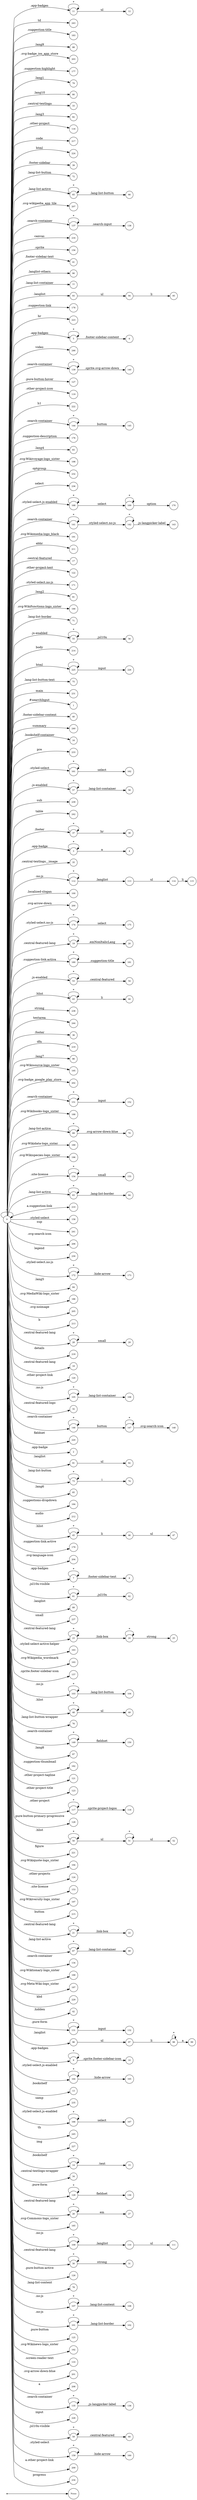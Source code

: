 digraph NFA {
  rankdir=LR;
  node [shape=circle, fontsize=10];
  __start [shape=point, label=""];
  __start -> None;
  11 [label="11"];
  243 [label="243"];
  183 [label="183"];
  88 [label="88"];
  203 [label="203"];
  140 [label="140"];
  130 [label="130"];
  160 [label="160"];
  177 [label="177"];
  79 [label="79"];
  80 [label="80"];
  33 [label="33"];
  82 [label="82"];
  92 [label="92"];
  116 [label="116"];
  217 [label="217"];
  224 [label="224"];
  39 [label="39"];
  54 [label="54"];
  138 [label="138"];
  72 [label="72"];
  65 [label="65"];
  111 [label="111"];
  207 [label="207"];
  137 [label="137"];
  6 [label="6"];
  132 [label="132"];
  216 [label="216"];
  156 [label="156"];
  41 [label="41"];
  90 [label="90"];
  64 [label="64"];
  51 [label="51"];
  97 [label="97"];
  58 [label="58"];
  77 [label="77"];
  24 [label="24"];
  147 [label="147"];
  155 [label="155"];
  93 [label="93"];
  178 [label="178"];
  223 [label="223"];
  5 [label="5"];
  246 [label="246"];
  139 [label="139"];
  226 [label="226"];
  4 [label="4"];
  127 [label="127"];
  119 [label="119"];
  222 [label="222"];
  99 [label="99"];
  144 [label="144"];
  176 [label="176"];
  83 [label="83"];
  198 [label="198"];
  232 [label="232"];
  236 [label="236"];
  168 [label="168"];
  141 [label="141"];
  191 [label="191"];
  110 [label="110"];
  211 [label="211"];
  17 [label="17"];
  162 [label="162"];
  122 [label="122"];
  95 [label="95"];
  106 [label="106"];
  171 [label="171"];
  44 [label="44"];
  81 [label="81"];
  190 [label="190"];
  71 [label="71"];
  55 [label="55"];
  214 [label="214"];
  225 [label="225"];
  75 [label="75"];
  231 [label="231"];
  1 [label="1"];
  40 [label="40"];
  173 [label="173"];
  102 [label="102"];
  15 [label="15"];
  240 [label="240"];
  16 [label="16"];
  233 [label="233"];
  161 [label="161"];
  57 [label="57"];
  239 [label="239"];
  49 [label="49"];
  74 [label="74"];
  170 [label="170"];
  242 [label="242"];
  37 [label="37"];
  150 [label="150"];
  3 [label="3"];
  35 [label="35"];
  112 [label="112"];
  175 [label="175"];
  100 [label="100"];
  200 [label="200"];
  174 [label="174"];
  60 [label="60"];
  19 [label="19"];
  180 [label="180"];
  53 [label="53"];
  43 [label="43"];
  238 [label="238"];
  244 [label="244"];
  167 [label="167"];
  36 [label="36"];
  219 [label="219"];
  86 [label="86"];
  195 [label="195"];
  202 [label="202"];
  151 [label="151"];
  188 [label="188"];
  69 [label="69"];
  181 [label="181"];
  189 [label="189"];
  22 [label="22"];
  196 [label="196"];
  70 [label="70"];
  154 [label="154"];
  63 [label="63"];
  10 [label="10"];
  210 [label="210"];
  145 [label="145"];
  20 [label="20"];
  158 [label="158"];
  241 [label="241"];
  47 [label="47"];
  98 [label="98"];
  206 [label="206"];
  94 [label="94"];
  230 [label="230"];
  172 [label="172"];
  113 [label="113"];
  84 [label="84"];
  143 [label="143"];
  186 [label="186"];
  205 [label="205"];
  213 [label="213"];
  28 [label="28"];
  56 [label="56"];
  218 [label="218"];
  118 [label="118"];
  18 [label="18"];
  120 [label="120"];
  105 [label="105"];
  62 [label="62"];
  152 [label="152"];
  32 [label="32"];
  142 [label="142"];
  146 [label="146"];
  220 [label="220"];
  2 [label="2"];
  91 [label="91"];
  73 [label="73"];
  85 [label="85"];
  184 [label="184"];
  212 [label="212"];
  45 [label="45"];
  179 [label="179"];
  204 [label="204"];
  7 [label="7"];
  46 [label="46"];
  61 [label="61"];
  114 [label="114"];
  148 [label="148"];
  89 [label="89"];
  237 [label="237"];
  23 [label="23"];
  115 [label="115"];
  163 [label="163"];
  193 [label="193"];
  157 [label="157"];
  103 [label="103"];
  48 [label="48"];
  76 [label="76"];
  149 [label="149"];
  87 [label="87"];
  182 [label="182"];
  104 [label="104"];
  121 [label="121"];
  123 [label="123"];
  117 [label="117"];
  108 [label="108"];
  169 [label="169"];
  25 [label="25"];
  128 [label="128"];
  12 [label="12"];
  8 [label="8"];
  50 [label="50"];
  27 [label="27"];
  221 [label="221"];
  194 [label="194"];
  124 [label="124"];
  153 [label="153"];
  52 [label="52"];
  66 [label="66"];
  197 [label="197"];
  29 [label="29"];
  215 [label="215"];
  21 [label="21"];
  67 [label="67"];
  134 [label="134"];
  199 [label="199"];
  187 [label="187"];
  229 [label="229"];
  42 [label="42"];
  131 [label="131"];
  96 [label="96"];
  9 [label="9"];
  164 [label="164"];
  13 [label="13"];
  235 [label="235"];
  166 [label="166"];
  245 [label="245"];
  0 [label="0"];
  227 [label="227"];
  14 [label="14"];
  34 [label="34"];
  165 [label="165"];
  129 [label="129"];
  26 [label="26"];
  136 [label="136"];
  185 [label="185"];
  109 [label="109"];
  30 [label="30"];
  126 [label="126"];
  78 [label="78"];
  107 [label="107"];
  101 [label="101"];
  125 [label="125"];
  192 [label="192"];
  133 [label="133"];
  201 [label="201"];
  208 [label="208"];
  135 [label="135"];
  228 [label="228"];
  59 [label="59"];
  159 [label="159"];
  31 [label="31"];
  68 [label="68"];
  209 [label="209"];
  38 [label="38"];
  234 [label="234"];
  { node [shape=doublecircle]; 1 2 4 6 8 10 12 13 15 16 17 18 20 22 25 27 29 31 32 33 34 35 36 38 39 40 41 42 44 47 49 52 54 56 58 60 62 64 66 68 70 71 72 74 75 76 77 78 79 80 81 82 83 84 85 86 87 88 89 90 92 95 99 100 102 104 106 108 111 115 116 118 119 120 121 122 123 124 125 126 127 128 130 132 133 134 136 138 140 143 145 148 150 152 153 155 156 157 158 160 162 163 165 167 170 171 173 175 176 177 178 179 181 182 183 184 185 186 187 188 189 190 191 192 193 194 195 196 197 198 199 200 201 202 203 204 205 206 207 208 209 210 211 212 213 214 215 216 217 218 219 220 221 222 223 224 226 227 228 229 230 231 232 233 234 235 236 237 238 239 240 241 242 243 244 245 246 }
  0 -> 0 [label="*"];
  0 -> 1 [label="#searchInput"];
  0 -> 2 [label=".app-badge"];
  0 -> 3 [label=".app-badge"];
  3 -> 3 [label="*"];
  3 -> 4 [label="a"];
  0 -> 5 [label=".app-badges"];
  5 -> 5 [label="*"];
  5 -> 6 [label=".footer-sidebar-content"];
  0 -> 7 [label=".app-badges"];
  7 -> 7 [label="*"];
  7 -> 8 [label=".footer-sidebar-text"];
  0 -> 9 [label=".app-badges"];
  9 -> 9 [label="*"];
  9 -> 10 [label=".sprite.footer-sidebar-icon"];
  0 -> 11 [label=".app-badges"];
  11 -> 11 [label="*"];
  11 -> 12 [label="ul"];
  0 -> 13 [label=".bookshelf"];
  0 -> 14 [label=".bookshelf"];
  14 -> 14 [label="*"];
  14 -> 15 [label=".text"];
  0 -> 16 [label=".bookshelf-container"];
  0 -> 17 [label=".central-featured"];
  0 -> 18 [label=".central-featured-lang"];
  0 -> 19 [label=".central-featured-lang"];
  19 -> 19 [label="*"];
  19 -> 20 [label=".emNonItalicLang"];
  0 -> 21 [label=".central-featured-lang"];
  21 -> 21 [label="*"];
  21 -> 22 [label=".link-box"];
  0 -> 23 [label=".central-featured-lang"];
  23 -> 23 [label="*"];
  23 -> 24 [label=".link-box"];
  24 -> 24 [label="*"];
  24 -> 25 [label="strong"];
  0 -> 26 [label=".central-featured-lang"];
  26 -> 26 [label="*"];
  26 -> 27 [label="em"];
  0 -> 28 [label=".central-featured-lang"];
  28 -> 28 [label="*"];
  28 -> 29 [label="small"];
  0 -> 30 [label=".central-featured-lang"];
  30 -> 30 [label="*"];
  30 -> 31 [label="strong"];
  0 -> 32 [label=".central-featured-logo"];
  0 -> 33 [label=".central-textlogo"];
  0 -> 34 [label=".central-textlogo-wrapper"];
  0 -> 35 [label=".central-textlogo__image"];
  0 -> 36 [label=".footer"];
  0 -> 37 [label=".footer"];
  37 -> 37 [label="*"];
  37 -> 38 [label="hr"];
  0 -> 39 [label=".footer-sidebar"];
  0 -> 40 [label=".footer-sidebar-content"];
  0 -> 41 [label=".footer-sidebar-text"];
  0 -> 42 [label=".hidden"];
  0 -> 43 [label=".hlist"];
  43 -> 43 [label="*"];
  43 -> 44 [label="li"];
  0 -> 45 [label=".hlist"];
  45 -> 45 [label="*"];
  45 -> 46 [label="li"];
  46 -> 47 [label="ul"];
  0 -> 48 [label=".hlist"];
  48 -> 48 [label="*"];
  48 -> 49 [label="ul"];
  0 -> 50 [label=".hlist"];
  50 -> 50 [label="*"];
  50 -> 51 [label="ul"];
  51 -> 51 [label="*"];
  51 -> 52 [label="ul"];
  0 -> 53 [label=".js-enabled"];
  53 -> 53 [label="*"];
  53 -> 54 [label=".central-featured"];
  0 -> 55 [label=".js-enabled"];
  55 -> 55 [label="*"];
  55 -> 56 [label=".jsl10n"];
  0 -> 57 [label=".js-enabled"];
  57 -> 57 [label="*"];
  57 -> 58 [label=".lang-list-container"];
  0 -> 59 [label=".jsl10n-visible"];
  59 -> 59 [label="*"];
  59 -> 60 [label=".central-featured"];
  0 -> 61 [label=".jsl10n-visible"];
  61 -> 61 [label="*"];
  61 -> 62 [label=".jsl10n"];
  0 -> 63 [label=".lang-list-active"];
  63 -> 63 [label="*"];
  63 -> 64 [label=".lang-list-border"];
  0 -> 65 [label=".lang-list-active"];
  65 -> 65 [label="*"];
  65 -> 66 [label=".lang-list-button"];
  0 -> 67 [label=".lang-list-active"];
  67 -> 67 [label="*"];
  67 -> 68 [label=".lang-list-container"];
  0 -> 69 [label=".lang-list-active"];
  69 -> 69 [label="*"];
  69 -> 70 [label=".svg-arrow-down-blue"];
  0 -> 71 [label=".lang-list-border"];
  0 -> 72 [label=".lang-list-button"];
  0 -> 73 [label=".lang-list-button"];
  73 -> 73 [label="*"];
  73 -> 74 [label="i"];
  0 -> 75 [label=".lang-list-button-text"];
  0 -> 76 [label=".lang-list-button-wrapper"];
  0 -> 77 [label=".lang-list-container"];
  0 -> 78 [label=".lang-list-content"];
  0 -> 79 [label=".lang1"];
  0 -> 80 [label=".lang10"];
  0 -> 81 [label=".lang2"];
  0 -> 82 [label=".lang3"];
  0 -> 83 [label=".lang4"];
  0 -> 84 [label=".lang5"];
  0 -> 85 [label=".lang6"];
  0 -> 86 [label=".lang7"];
  0 -> 87 [label=".lang8"];
  0 -> 88 [label=".lang9"];
  0 -> 89 [label=".langlist"];
  0 -> 90 [label=".langlist-others"];
  0 -> 91 [label=".langlist"];
  91 -> 92 [label="ul"];
  0 -> 93 [label=".langlist"];
  93 -> 94 [label="ul"];
  94 -> 95 [label="li"];
  0 -> 96 [label=".langlist"];
  96 -> 97 [label="ul"];
  97 -> 98 [label="li"];
  98 -> 98 [label="*"];
  98 -> 99 [label="a"];
  0 -> 100 [label=".localized-slogan"];
  0 -> 101 [label=".no-js"];
  101 -> 101 [label="*"];
  101 -> 102 [label=".lang-list-border"];
  0 -> 103 [label=".no-js"];
  103 -> 103 [label="*"];
  103 -> 104 [label=".lang-list-button"];
  0 -> 105 [label=".no-js"];
  105 -> 105 [label="*"];
  105 -> 106 [label=".lang-list-container"];
  0 -> 107 [label=".no-js"];
  107 -> 107 [label="*"];
  107 -> 108 [label=".lang-list-content"];
  0 -> 109 [label=".no-js"];
  109 -> 109 [label="*"];
  109 -> 110 [label=".langlist"];
  110 -> 111 [label="ul"];
  0 -> 112 [label=".no-js"];
  112 -> 112 [label="*"];
  112 -> 113 [label=".langlist"];
  113 -> 114 [label="ul"];
  114 -> 115 [label="li"];
  0 -> 116 [label=".other-project"];
  0 -> 117 [label=".other-project"];
  117 -> 117 [label="*"];
  117 -> 118 [label=".sprite-project-logos"];
  0 -> 119 [label=".other-project-icon"];
  0 -> 120 [label=".other-project-link"];
  0 -> 121 [label=".other-project-tagline"];
  0 -> 122 [label=".other-project-text"];
  0 -> 123 [label=".other-project-title"];
  0 -> 124 [label=".other-projects"];
  0 -> 125 [label=".pure-button"];
  0 -> 126 [label=".pure-button-active"];
  0 -> 127 [label=".pure-button-hover"];
  0 -> 128 [label=".pure-button-primary-progressive"];
  0 -> 129 [label=".pure-form"];
  129 -> 129 [label="*"];
  129 -> 130 [label="fieldset"];
  0 -> 131 [label=".pure-form"];
  131 -> 131 [label="*"];
  131 -> 132 [label="input"];
  0 -> 133 [label=".screen-reader-text"];
  0 -> 134 [label=".search-container"];
  0 -> 135 [label=".search-container"];
  135 -> 135 [label="*"];
  135 -> 136 [label=".js-langpicker-label"];
  0 -> 137 [label=".search-container"];
  137 -> 137 [label="*"];
  137 -> 138 [label=".search-input"];
  0 -> 139 [label=".search-container"];
  139 -> 139 [label="*"];
  139 -> 140 [label=".sprite.svg-arrow-down"];
  0 -> 141 [label=".search-container"];
  141 -> 141 [label="*"];
  141 -> 142 [label=".styled-select.no-js"];
  142 -> 142 [label="*"];
  142 -> 143 [label=".js-langpicker-label"];
  0 -> 144 [label=".search-container"];
  144 -> 144 [label="*"];
  144 -> 145 [label="button"];
  0 -> 146 [label=".search-container"];
  146 -> 146 [label="*"];
  146 -> 147 [label="button"];
  147 -> 147 [label="*"];
  147 -> 148 [label=".svg-search-icon"];
  0 -> 149 [label=".search-container"];
  149 -> 149 [label="*"];
  149 -> 150 [label="fieldset"];
  0 -> 151 [label=".search-container"];
  151 -> 151 [label="*"];
  151 -> 152 [label="input"];
  0 -> 153 [label=".site-license"];
  0 -> 154 [label=".site-license"];
  154 -> 154 [label="*"];
  154 -> 155 [label="small"];
  0 -> 156 [label=".sprite"];
  0 -> 157 [label=".sprite.footer-sidebar-icon"];
  0 -> 158 [label=".styled-select"];
  0 -> 159 [label=".styled-select"];
  159 -> 159 [label="*"];
  159 -> 160 [label=".hide-arrow"];
  0 -> 161 [label=".styled-select"];
  161 -> 161 [label="*"];
  161 -> 162 [label="select"];
  0 -> 163 [label=".styled-select-active-helper"];
  0 -> 164 [label=".styled-select.js-enabled"];
  164 -> 164 [label="*"];
  164 -> 165 [label=".hide-arrow"];
  0 -> 166 [label=".styled-select.js-enabled"];
  166 -> 166 [label="*"];
  166 -> 167 [label="select"];
  0 -> 168 [label=".styled-select.js-enabled"];
  168 -> 168 [label="*"];
  168 -> 169 [label="select"];
  169 -> 169 [label="*"];
  169 -> 170 [label="option"];
  0 -> 171 [label=".styled-select.no-js"];
  0 -> 172 [label=".styled-select.no-js"];
  172 -> 172 [label="*"];
  172 -> 173 [label=".hide-arrow"];
  0 -> 174 [label=".styled-select.no-js"];
  174 -> 174 [label="*"];
  174 -> 175 [label="select"];
  0 -> 176 [label=".suggestion-description"];
  0 -> 177 [label=".suggestion-highlight"];
  0 -> 178 [label=".suggestion-link"];
  0 -> 179 [label=".suggestion-link.active"];
  0 -> 180 [label=".suggestion-link.active"];
  180 -> 180 [label="*"];
  180 -> 181 [label=".suggestion-title"];
  0 -> 182 [label=".suggestion-thumbnail"];
  0 -> 183 [label=".suggestion-title"];
  0 -> 184 [label=".suggestions-dropdown"];
  0 -> 185 [label=".svg-Commons-logo_sister"];
  0 -> 186 [label=".svg-MediaWiki-logo_sister"];
  0 -> 187 [label=".svg-Meta-Wiki-logo_sister"];
  0 -> 188 [label=".svg-Wikibooks-logo_sister"];
  0 -> 189 [label=".svg-Wikidata-logo_sister"];
  0 -> 190 [label=".svg-Wikifunctions-logo_sister"];
  0 -> 191 [label=".svg-Wikimedia-logo_black"];
  0 -> 192 [label=".svg-Wikinews-logo_sister"];
  0 -> 193 [label=".svg-Wikipedia_wordmark"];
  0 -> 194 [label=".svg-Wikiquote-logo_sister"];
  0 -> 195 [label=".svg-Wikisource-logo_sister"];
  0 -> 196 [label=".svg-Wikispecies-logo_sister"];
  0 -> 197 [label=".svg-Wikiversity-logo_sister"];
  0 -> 198 [label=".svg-Wikivoyage-logo_sister"];
  0 -> 199 [label=".svg-Wiktionary-logo_sister"];
  0 -> 200 [label=".svg-arrow-down"];
  0 -> 201 [label=".svg-arrow-down-blue"];
  0 -> 202 [label=".svg-badge_google_play_store"];
  0 -> 203 [label=".svg-badge_ios_app_store"];
  0 -> 204 [label=".svg-language-icon"];
  0 -> 205 [label=".svg-noimage"];
  0 -> 206 [label=".svg-search-icon"];
  0 -> 207 [label=".svg-wikipedia_app_tile"];
  0 -> 208 [label="a"];
  0 -> 209 [label="a.other-project-link"];
  0 -> 210 [label="a.suggestion-link"];
  0 -> 211 [label="abbr"];
  0 -> 212 [label="audio"];
  0 -> 213 [label="b"];
  0 -> 214 [label="body"];
  0 -> 215 [label="button"];
  0 -> 216 [label="canvas"];
  0 -> 217 [label="code"];
  0 -> 218 [label="details"];
  0 -> 219 [label="dfn"];
  0 -> 220 [label="fieldset"];
  0 -> 221 [label="figure"];
  0 -> 222 [label="h1"];
  0 -> 223 [label="hr"];
  0 -> 224 [label="html"];
  0 -> 225 [label="html"];
  225 -> 225 [label="*"];
  225 -> 226 [label="input"];
  0 -> 227 [label="img"];
  0 -> 228 [label="input"];
  0 -> 229 [label="kbd"];
  0 -> 230 [label="legend"];
  0 -> 231 [label="main"];
  0 -> 232 [label="optgroup"];
  0 -> 233 [label="pre"];
  0 -> 234 [label="progress"];
  0 -> 235 [label="samp"];
  0 -> 236 [label="select"];
  0 -> 237 [label="small"];
  0 -> 238 [label="strong"];
  0 -> 239 [label="sub"];
  0 -> 240 [label="summary"];
  0 -> 241 [label="sup"];
  0 -> 242 [label="table"];
  0 -> 243 [label="td"];
  0 -> 244 [label="textarea"];
  0 -> 245 [label="th"];
  0 -> 246 [label="video"];
}
